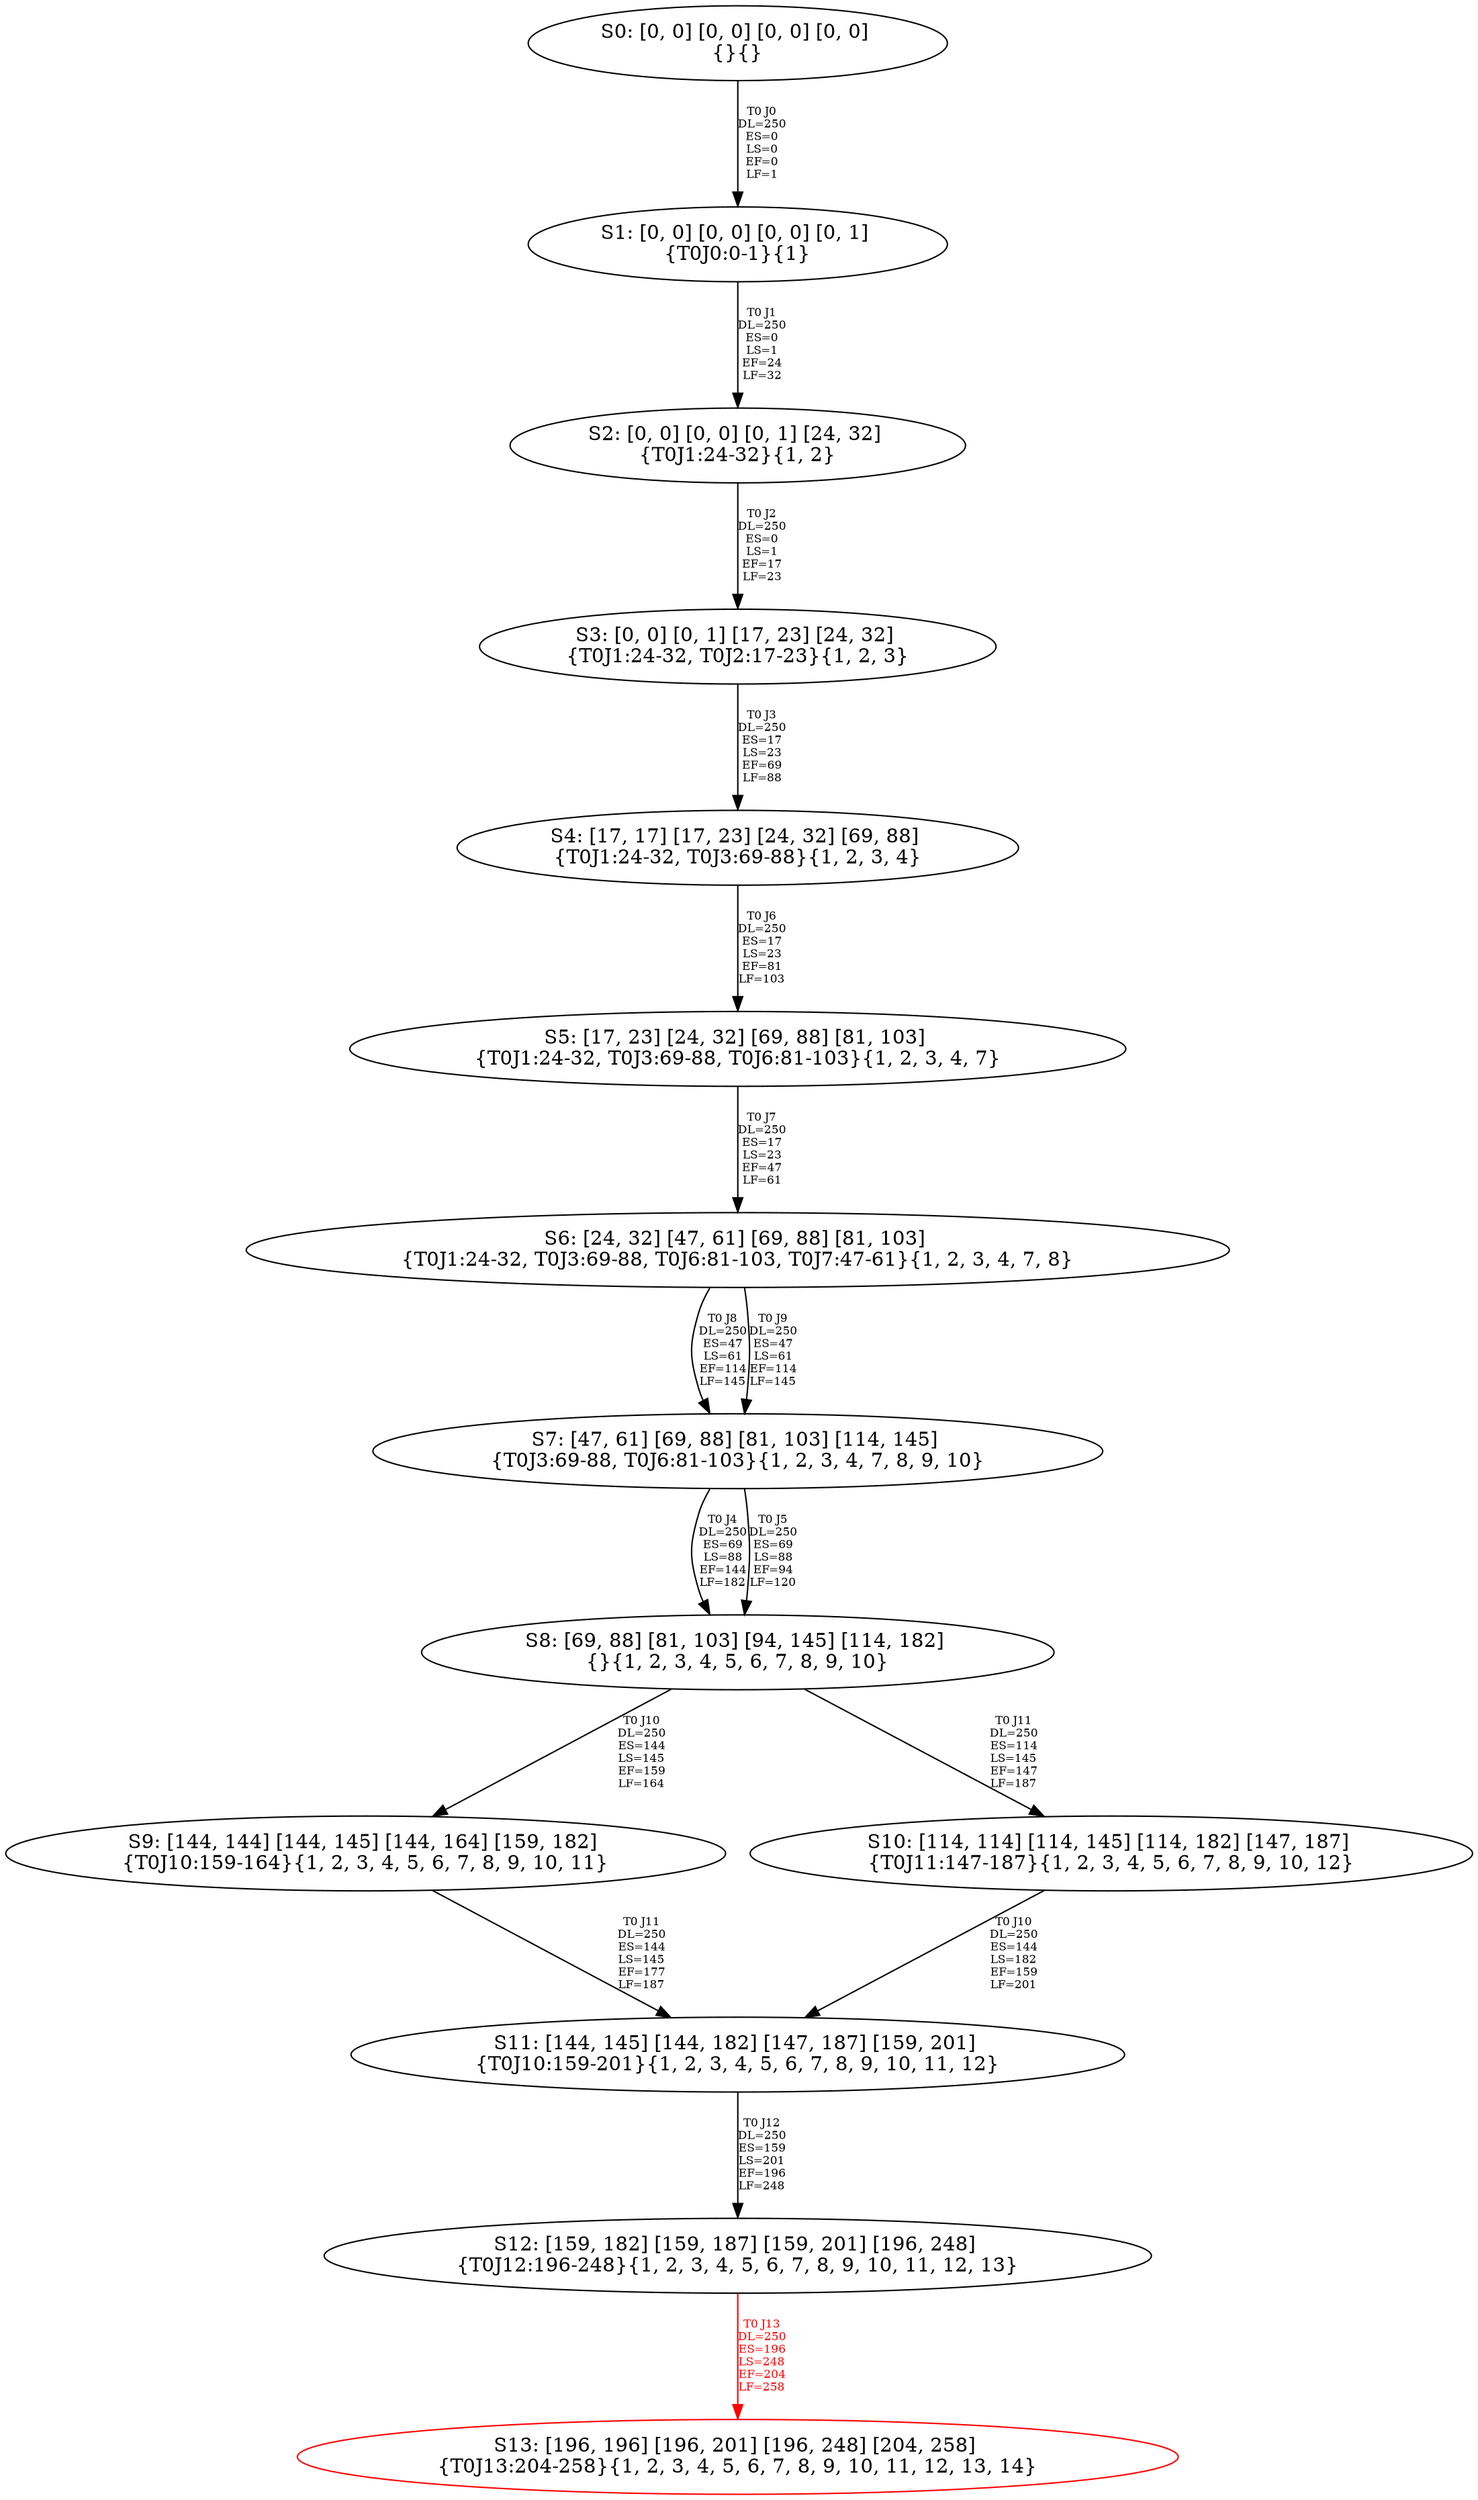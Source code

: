 digraph {
	S0[label="S0: [0, 0] [0, 0] [0, 0] [0, 0] \n{}{}"];
	S1[label="S1: [0, 0] [0, 0] [0, 0] [0, 1] \n{T0J0:0-1}{1}"];
	S2[label="S2: [0, 0] [0, 0] [0, 1] [24, 32] \n{T0J1:24-32}{1, 2}"];
	S3[label="S3: [0, 0] [0, 1] [17, 23] [24, 32] \n{T0J1:24-32, T0J2:17-23}{1, 2, 3}"];
	S4[label="S4: [17, 17] [17, 23] [24, 32] [69, 88] \n{T0J1:24-32, T0J3:69-88}{1, 2, 3, 4}"];
	S5[label="S5: [17, 23] [24, 32] [69, 88] [81, 103] \n{T0J1:24-32, T0J3:69-88, T0J6:81-103}{1, 2, 3, 4, 7}"];
	S6[label="S6: [24, 32] [47, 61] [69, 88] [81, 103] \n{T0J1:24-32, T0J3:69-88, T0J6:81-103, T0J7:47-61}{1, 2, 3, 4, 7, 8}"];
	S7[label="S7: [47, 61] [69, 88] [81, 103] [114, 145] \n{T0J3:69-88, T0J6:81-103}{1, 2, 3, 4, 7, 8, 9, 10}"];
	S8[label="S8: [69, 88] [81, 103] [94, 145] [114, 182] \n{}{1, 2, 3, 4, 5, 6, 7, 8, 9, 10}"];
	S9[label="S9: [144, 144] [144, 145] [144, 164] [159, 182] \n{T0J10:159-164}{1, 2, 3, 4, 5, 6, 7, 8, 9, 10, 11}"];
	S10[label="S10: [114, 114] [114, 145] [114, 182] [147, 187] \n{T0J11:147-187}{1, 2, 3, 4, 5, 6, 7, 8, 9, 10, 12}"];
	S11[label="S11: [144, 145] [144, 182] [147, 187] [159, 201] \n{T0J10:159-201}{1, 2, 3, 4, 5, 6, 7, 8, 9, 10, 11, 12}"];
	S12[label="S12: [159, 182] [159, 187] [159, 201] [196, 248] \n{T0J12:196-248}{1, 2, 3, 4, 5, 6, 7, 8, 9, 10, 11, 12, 13}"];
	S13[label="S13: [196, 196] [196, 201] [196, 248] [204, 258] \n{T0J13:204-258}{1, 2, 3, 4, 5, 6, 7, 8, 9, 10, 11, 12, 13, 14}"];
	S0 -> S1[label="T0 J0\nDL=250\nES=0\nLS=0\nEF=0\nLF=1",fontsize=8];
	S1 -> S2[label="T0 J1\nDL=250\nES=0\nLS=1\nEF=24\nLF=32",fontsize=8];
	S2 -> S3[label="T0 J2\nDL=250\nES=0\nLS=1\nEF=17\nLF=23",fontsize=8];
	S3 -> S4[label="T0 J3\nDL=250\nES=17\nLS=23\nEF=69\nLF=88",fontsize=8];
	S4 -> S5[label="T0 J6\nDL=250\nES=17\nLS=23\nEF=81\nLF=103",fontsize=8];
	S5 -> S6[label="T0 J7\nDL=250\nES=17\nLS=23\nEF=47\nLF=61",fontsize=8];
	S6 -> S7[label="T0 J8\nDL=250\nES=47\nLS=61\nEF=114\nLF=145",fontsize=8];
	S6 -> S7[label="T0 J9\nDL=250\nES=47\nLS=61\nEF=114\nLF=145",fontsize=8];
	S7 -> S8[label="T0 J4\nDL=250\nES=69\nLS=88\nEF=144\nLF=182",fontsize=8];
	S7 -> S8[label="T0 J5\nDL=250\nES=69\nLS=88\nEF=94\nLF=120",fontsize=8];
	S8 -> S9[label="T0 J10\nDL=250\nES=144\nLS=145\nEF=159\nLF=164",fontsize=8];
	S8 -> S10[label="T0 J11\nDL=250\nES=114\nLS=145\nEF=147\nLF=187",fontsize=8];
	S9 -> S11[label="T0 J11\nDL=250\nES=144\nLS=145\nEF=177\nLF=187",fontsize=8];
	S10 -> S11[label="T0 J10\nDL=250\nES=144\nLS=182\nEF=159\nLF=201",fontsize=8];
	S11 -> S12[label="T0 J12\nDL=250\nES=159\nLS=201\nEF=196\nLF=248",fontsize=8];
	S12 -> S13[label="T0 J13\nDL=250\nES=196\nLS=248\nEF=204\nLF=258",color=Red,fontcolor=Red,fontsize=8];
S13[color=Red];
}
